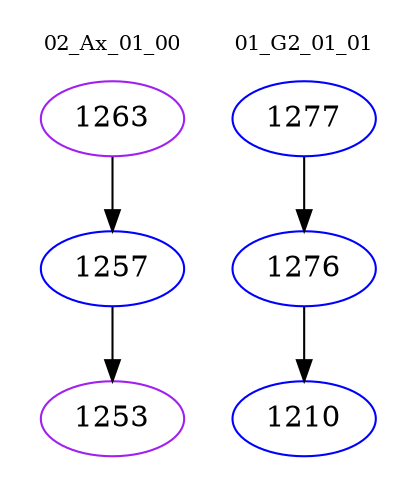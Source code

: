 digraph{
subgraph cluster_0 {
color = white
label = "02_Ax_01_00";
fontsize=10;
T0_1263 [label="1263", color="purple"]
T0_1263 -> T0_1257 [color="black"]
T0_1257 [label="1257", color="blue"]
T0_1257 -> T0_1253 [color="black"]
T0_1253 [label="1253", color="purple"]
}
subgraph cluster_1 {
color = white
label = "01_G2_01_01";
fontsize=10;
T1_1277 [label="1277", color="blue"]
T1_1277 -> T1_1276 [color="black"]
T1_1276 [label="1276", color="blue"]
T1_1276 -> T1_1210 [color="black"]
T1_1210 [label="1210", color="blue"]
}
}
